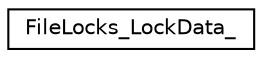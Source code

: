 digraph "Graphical Class Hierarchy"
{
  edge [fontname="Helvetica",fontsize="10",labelfontname="Helvetica",labelfontsize="10"];
  node [fontname="Helvetica",fontsize="10",shape=record];
  rankdir="LR";
  Node0 [label="FileLocks_LockData_",height=0.2,width=0.4,color="black", fillcolor="white", style="filled",URL="$structFileLocks__LockData__.html"];
}

